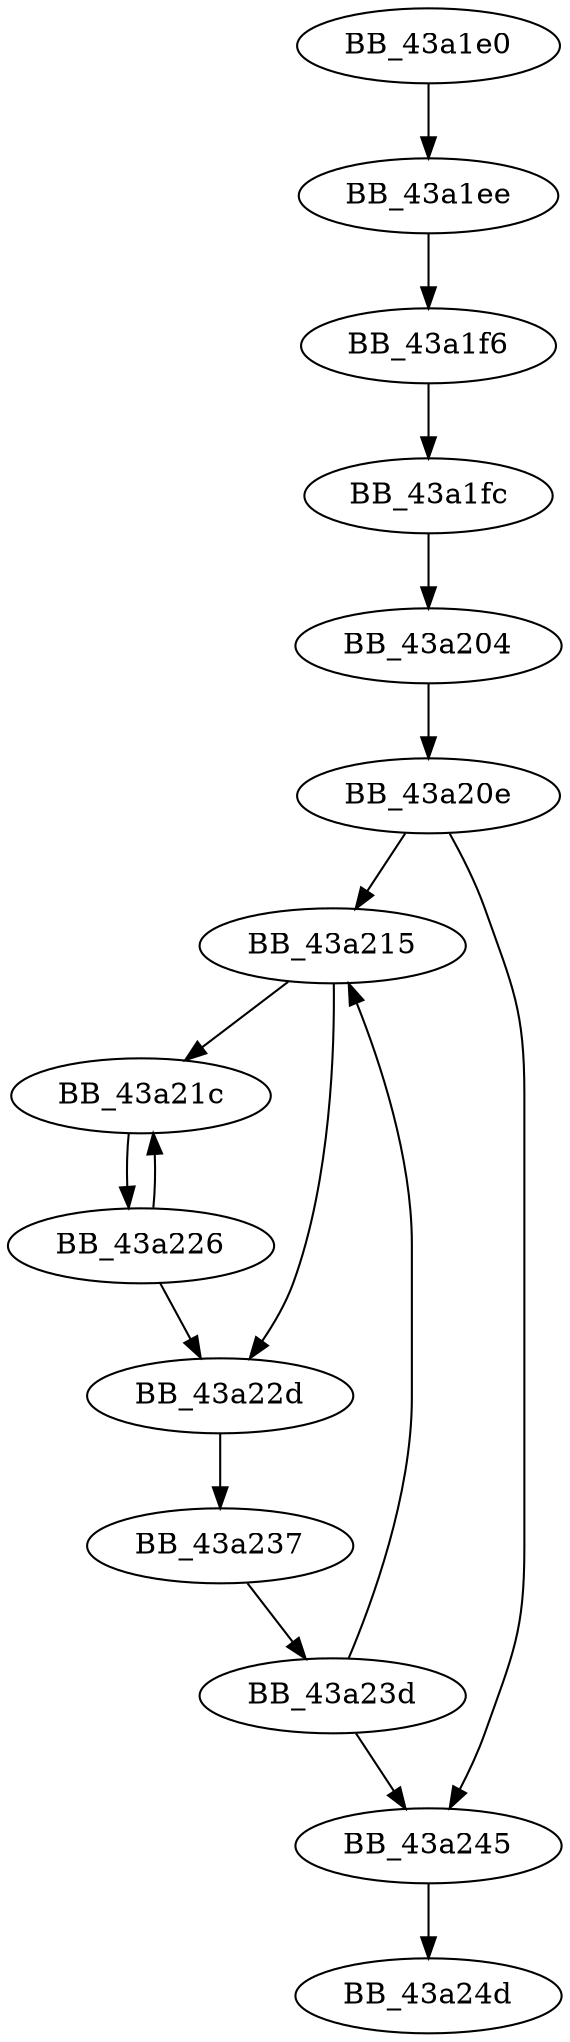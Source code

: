 DiGraph sub_43A1E0{
BB_43a1e0->BB_43a1ee
BB_43a1ee->BB_43a1f6
BB_43a1f6->BB_43a1fc
BB_43a1fc->BB_43a204
BB_43a204->BB_43a20e
BB_43a20e->BB_43a215
BB_43a20e->BB_43a245
BB_43a215->BB_43a21c
BB_43a215->BB_43a22d
BB_43a21c->BB_43a226
BB_43a226->BB_43a21c
BB_43a226->BB_43a22d
BB_43a22d->BB_43a237
BB_43a237->BB_43a23d
BB_43a23d->BB_43a215
BB_43a23d->BB_43a245
BB_43a245->BB_43a24d
}
